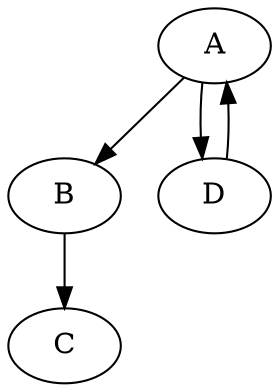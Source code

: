 digraph G {
    "A" -> "B" [seconds=1.0];
    "A" -> "D" [seconds=3.0];
    "B" -> "C" [seconds=2.0];
    "D" -> "A" [seconds=3.0];
}
